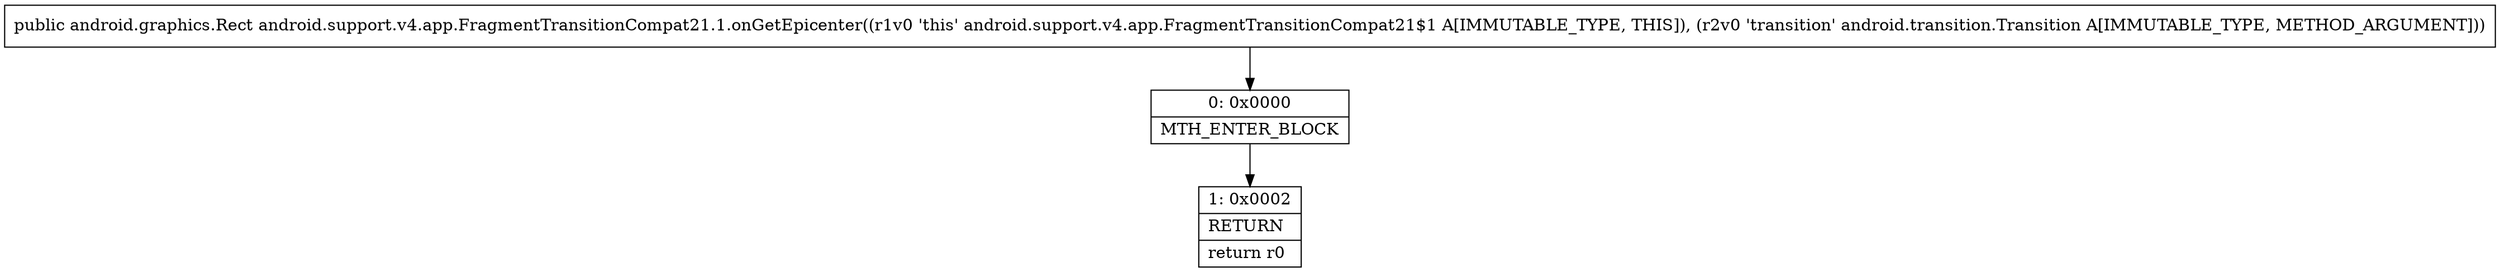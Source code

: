 digraph "CFG forandroid.support.v4.app.FragmentTransitionCompat21.1.onGetEpicenter(Landroid\/transition\/Transition;)Landroid\/graphics\/Rect;" {
Node_0 [shape=record,label="{0\:\ 0x0000|MTH_ENTER_BLOCK\l}"];
Node_1 [shape=record,label="{1\:\ 0x0002|RETURN\l|return r0\l}"];
MethodNode[shape=record,label="{public android.graphics.Rect android.support.v4.app.FragmentTransitionCompat21.1.onGetEpicenter((r1v0 'this' android.support.v4.app.FragmentTransitionCompat21$1 A[IMMUTABLE_TYPE, THIS]), (r2v0 'transition' android.transition.Transition A[IMMUTABLE_TYPE, METHOD_ARGUMENT])) }"];
MethodNode -> Node_0;
Node_0 -> Node_1;
}


